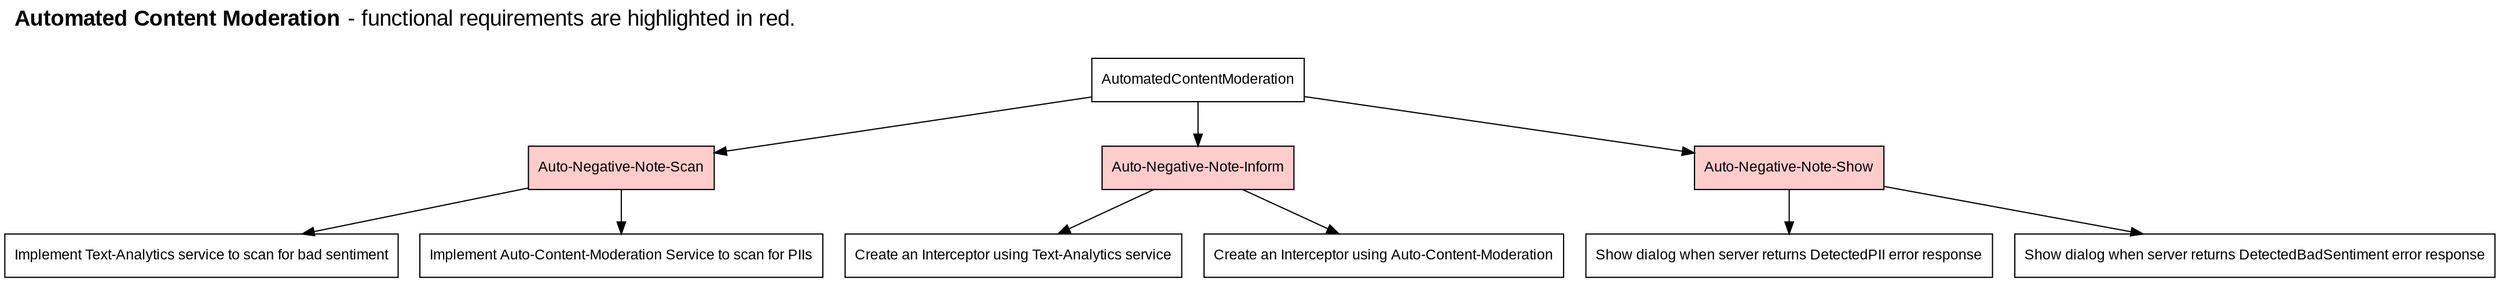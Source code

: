 /*
Automated Content Moderation:
Auto-Negative-Note-Scan:    The server will need to scan the note’s contents to compare 
                            and decide whether it is appropriate enough to store and 
                            display to other users

Auto-Negative-Note-Inform:  The server should inform the client if the content was deemed 
                            inappropriate

Auto-Negative-Note-Show:    The client should inform the user that their note was not uploaded 
                            due to the note’s content containing inappropriate content
*/

digraph
{
    fontsize = 18
    fontname = Arial
    labelloc = "t"
    labeljust = "l"
    rankdir="TB"

    // System feature title
    label = <<b>Automated Content Moderation</b> - functional requirements are highlighted in red.<br/><br/>>

    overlap="compress"
    node [shape=record fontname=Arial fontsize=12 fillcolor="lightblue"] "AutomatedContentModeration";  // System Reqs
    node [style=filled fillcolor="#FFCCCC"]
    "Auto-Negative-Note-Scan" 
    "Auto-Negative-Note-Inform" 
    "Auto-Negative-Note-Show";                              
    "AutomatedContentModeration" -> "Auto-Negative-Note-Scan";
    "AutomatedContentModeration" -> "Auto-Negative-Note-Inform";
    "AutomatedContentModeration" -> "Auto-Negative-Note-Show";
    node [fillcolor="#FFFFFF"]
    "Auto-Negative-Note-Scan" -> "Implement Text-Analytics service to scan for bad sentiment"
    "Auto-Negative-Note-Scan" -> "Implement Auto-Content-Moderation Service to scan for PIIs"
    "Auto-Negative-Note-Inform" -> "Create an Interceptor using Text-Analytics service"
    "Auto-Negative-Note-Inform" -> "Create an Interceptor using Auto-Content-Moderation"
    "Auto-Negative-Note-Show" -> "Show dialog when server returns DetectedPII error response"
    "Auto-Negative-Note-Show" -> "Show dialog when server returns DetectedBadSentiment error response"
}
